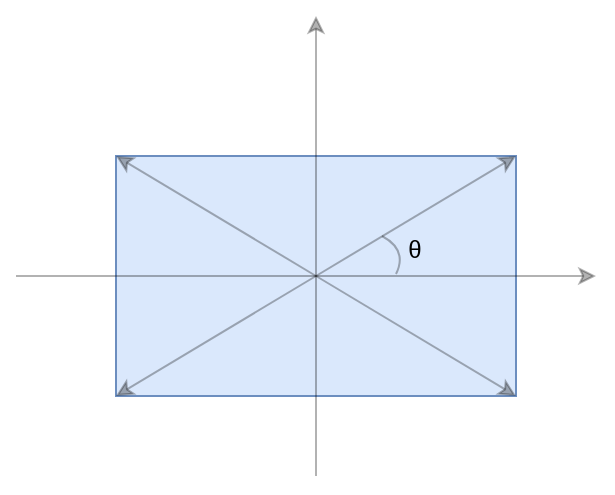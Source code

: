 <mxfile>
    <diagram id="2MquHhLYWqoN1pIRPT53" name="Page-1">
        <mxGraphModel dx="733" dy="447" grid="1" gridSize="10" guides="1" tooltips="1" connect="1" arrows="1" fold="1" page="1" pageScale="1" pageWidth="1920" pageHeight="1200" math="0" shadow="0">
            <root>
                <mxCell id="0"/>
                <mxCell id="1" parent="0"/>
                <mxCell id="2" value="" style="rounded=0;whiteSpace=wrap;html=1;fillColor=#dae8fc;strokeColor=#6c8ebf;" vertex="1" parent="1">
                    <mxGeometry x="240" y="200" width="200" height="120" as="geometry"/>
                </mxCell>
                <mxCell id="3" value="" style="endArrow=classic;html=1;opacity=30;" edge="1" parent="1">
                    <mxGeometry width="50" height="50" relative="1" as="geometry">
                        <mxPoint x="190" y="260" as="sourcePoint"/>
                        <mxPoint x="480" y="260" as="targetPoint"/>
                    </mxGeometry>
                </mxCell>
                <mxCell id="6" value="" style="endArrow=classic;html=1;opacity=30;" edge="1" parent="1">
                    <mxGeometry width="50" height="50" relative="1" as="geometry">
                        <mxPoint x="340" y="360" as="sourcePoint"/>
                        <mxPoint x="340" y="130" as="targetPoint"/>
                    </mxGeometry>
                </mxCell>
                <mxCell id="7" value="" style="endArrow=classic;html=1;opacity=30;" edge="1" parent="1">
                    <mxGeometry width="50" height="50" relative="1" as="geometry">
                        <mxPoint x="340" y="260" as="sourcePoint"/>
                        <mxPoint x="440" y="200" as="targetPoint"/>
                    </mxGeometry>
                </mxCell>
                <mxCell id="8" value="" style="curved=1;endArrow=none;html=1;opacity=30;endFill=0;" edge="1" parent="1">
                    <mxGeometry width="50" height="50" relative="1" as="geometry">
                        <mxPoint x="373" y="240" as="sourcePoint"/>
                        <mxPoint x="380" y="259" as="targetPoint"/>
                        <Array as="points">
                            <mxPoint x="386" y="247"/>
                        </Array>
                    </mxGeometry>
                </mxCell>
                <mxCell id="9" value="θ" style="text;html=1;align=center;verticalAlign=middle;resizable=0;points=[];autosize=1;strokeColor=none;fillColor=none;" vertex="1" parent="1">
                    <mxGeometry x="374" y="232" width="30" height="30" as="geometry"/>
                </mxCell>
                <mxCell id="10" value="" style="endArrow=classic;html=1;opacity=30;entryX=0;entryY=0;entryDx=0;entryDy=0;" edge="1" parent="1" target="2">
                    <mxGeometry width="50" height="50" relative="1" as="geometry">
                        <mxPoint x="340" y="260" as="sourcePoint"/>
                        <mxPoint x="330" y="340" as="targetPoint"/>
                    </mxGeometry>
                </mxCell>
                <mxCell id="11" value="" style="endArrow=classic;html=1;opacity=30;entryX=0;entryY=1;entryDx=0;entryDy=0;" edge="1" parent="1" target="2">
                    <mxGeometry width="50" height="50" relative="1" as="geometry">
                        <mxPoint x="340" y="260" as="sourcePoint"/>
                        <mxPoint x="240" y="370" as="targetPoint"/>
                    </mxGeometry>
                </mxCell>
                <mxCell id="12" value="" style="endArrow=classic;html=1;opacity=30;entryX=1;entryY=1;entryDx=0;entryDy=0;" edge="1" parent="1" target="2">
                    <mxGeometry width="50" height="50" relative="1" as="geometry">
                        <mxPoint x="340" y="260" as="sourcePoint"/>
                        <mxPoint x="440" y="370" as="targetPoint"/>
                    </mxGeometry>
                </mxCell>
            </root>
        </mxGraphModel>
    </diagram>
</mxfile>
